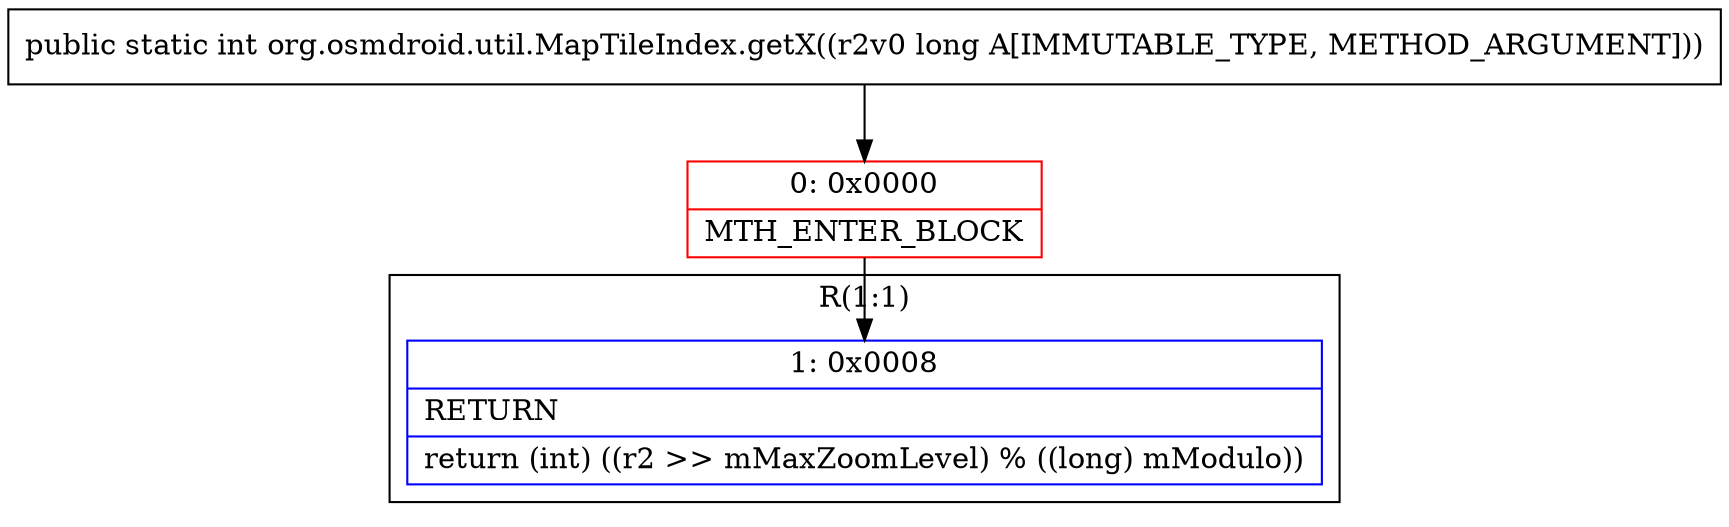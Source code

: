 digraph "CFG fororg.osmdroid.util.MapTileIndex.getX(J)I" {
subgraph cluster_Region_567949180 {
label = "R(1:1)";
node [shape=record,color=blue];
Node_1 [shape=record,label="{1\:\ 0x0008|RETURN\l|return (int) ((r2 \>\> mMaxZoomLevel) % ((long) mModulo))\l}"];
}
Node_0 [shape=record,color=red,label="{0\:\ 0x0000|MTH_ENTER_BLOCK\l}"];
MethodNode[shape=record,label="{public static int org.osmdroid.util.MapTileIndex.getX((r2v0 long A[IMMUTABLE_TYPE, METHOD_ARGUMENT])) }"];
MethodNode -> Node_0;
Node_0 -> Node_1;
}

